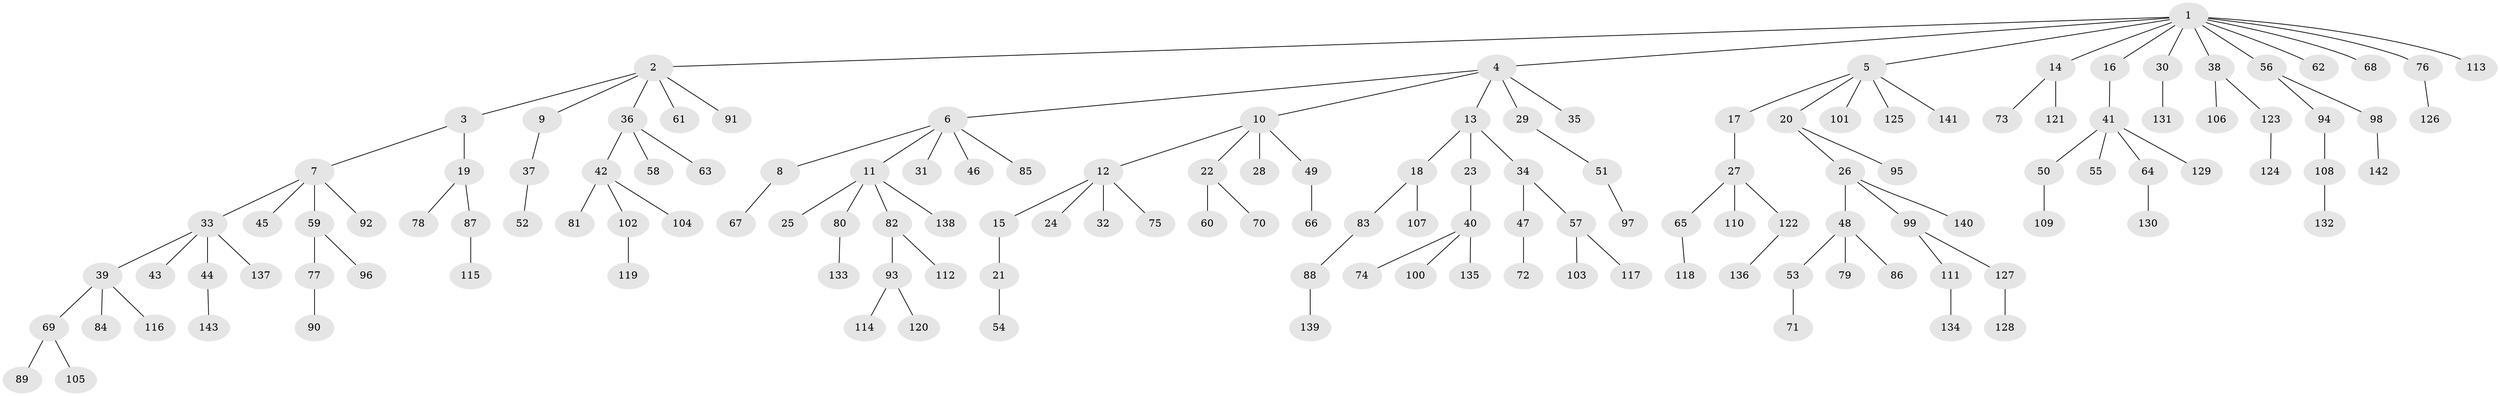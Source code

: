 // coarse degree distribution, {16: 0.014084507042253521, 5: 0.056338028169014086, 9: 0.014084507042253521, 4: 0.028169014084507043, 1: 0.6338028169014085, 2: 0.16901408450704225, 3: 0.08450704225352113}
// Generated by graph-tools (version 1.1) at 2025/19/03/04/25 18:19:21]
// undirected, 143 vertices, 142 edges
graph export_dot {
graph [start="1"]
  node [color=gray90,style=filled];
  1;
  2;
  3;
  4;
  5;
  6;
  7;
  8;
  9;
  10;
  11;
  12;
  13;
  14;
  15;
  16;
  17;
  18;
  19;
  20;
  21;
  22;
  23;
  24;
  25;
  26;
  27;
  28;
  29;
  30;
  31;
  32;
  33;
  34;
  35;
  36;
  37;
  38;
  39;
  40;
  41;
  42;
  43;
  44;
  45;
  46;
  47;
  48;
  49;
  50;
  51;
  52;
  53;
  54;
  55;
  56;
  57;
  58;
  59;
  60;
  61;
  62;
  63;
  64;
  65;
  66;
  67;
  68;
  69;
  70;
  71;
  72;
  73;
  74;
  75;
  76;
  77;
  78;
  79;
  80;
  81;
  82;
  83;
  84;
  85;
  86;
  87;
  88;
  89;
  90;
  91;
  92;
  93;
  94;
  95;
  96;
  97;
  98;
  99;
  100;
  101;
  102;
  103;
  104;
  105;
  106;
  107;
  108;
  109;
  110;
  111;
  112;
  113;
  114;
  115;
  116;
  117;
  118;
  119;
  120;
  121;
  122;
  123;
  124;
  125;
  126;
  127;
  128;
  129;
  130;
  131;
  132;
  133;
  134;
  135;
  136;
  137;
  138;
  139;
  140;
  141;
  142;
  143;
  1 -- 2;
  1 -- 4;
  1 -- 5;
  1 -- 14;
  1 -- 16;
  1 -- 30;
  1 -- 38;
  1 -- 56;
  1 -- 62;
  1 -- 68;
  1 -- 76;
  1 -- 113;
  2 -- 3;
  2 -- 9;
  2 -- 36;
  2 -- 61;
  2 -- 91;
  3 -- 7;
  3 -- 19;
  4 -- 6;
  4 -- 10;
  4 -- 13;
  4 -- 29;
  4 -- 35;
  5 -- 17;
  5 -- 20;
  5 -- 101;
  5 -- 125;
  5 -- 141;
  6 -- 8;
  6 -- 11;
  6 -- 31;
  6 -- 46;
  6 -- 85;
  7 -- 33;
  7 -- 45;
  7 -- 59;
  7 -- 92;
  8 -- 67;
  9 -- 37;
  10 -- 12;
  10 -- 22;
  10 -- 28;
  10 -- 49;
  11 -- 25;
  11 -- 80;
  11 -- 82;
  11 -- 138;
  12 -- 15;
  12 -- 24;
  12 -- 32;
  12 -- 75;
  13 -- 18;
  13 -- 23;
  13 -- 34;
  14 -- 73;
  14 -- 121;
  15 -- 21;
  16 -- 41;
  17 -- 27;
  18 -- 83;
  18 -- 107;
  19 -- 78;
  19 -- 87;
  20 -- 26;
  20 -- 95;
  21 -- 54;
  22 -- 60;
  22 -- 70;
  23 -- 40;
  26 -- 48;
  26 -- 99;
  26 -- 140;
  27 -- 65;
  27 -- 110;
  27 -- 122;
  29 -- 51;
  30 -- 131;
  33 -- 39;
  33 -- 43;
  33 -- 44;
  33 -- 137;
  34 -- 47;
  34 -- 57;
  36 -- 42;
  36 -- 58;
  36 -- 63;
  37 -- 52;
  38 -- 106;
  38 -- 123;
  39 -- 69;
  39 -- 84;
  39 -- 116;
  40 -- 74;
  40 -- 100;
  40 -- 135;
  41 -- 50;
  41 -- 55;
  41 -- 64;
  41 -- 129;
  42 -- 81;
  42 -- 102;
  42 -- 104;
  44 -- 143;
  47 -- 72;
  48 -- 53;
  48 -- 79;
  48 -- 86;
  49 -- 66;
  50 -- 109;
  51 -- 97;
  53 -- 71;
  56 -- 94;
  56 -- 98;
  57 -- 103;
  57 -- 117;
  59 -- 77;
  59 -- 96;
  64 -- 130;
  65 -- 118;
  69 -- 89;
  69 -- 105;
  76 -- 126;
  77 -- 90;
  80 -- 133;
  82 -- 93;
  82 -- 112;
  83 -- 88;
  87 -- 115;
  88 -- 139;
  93 -- 114;
  93 -- 120;
  94 -- 108;
  98 -- 142;
  99 -- 111;
  99 -- 127;
  102 -- 119;
  108 -- 132;
  111 -- 134;
  122 -- 136;
  123 -- 124;
  127 -- 128;
}
